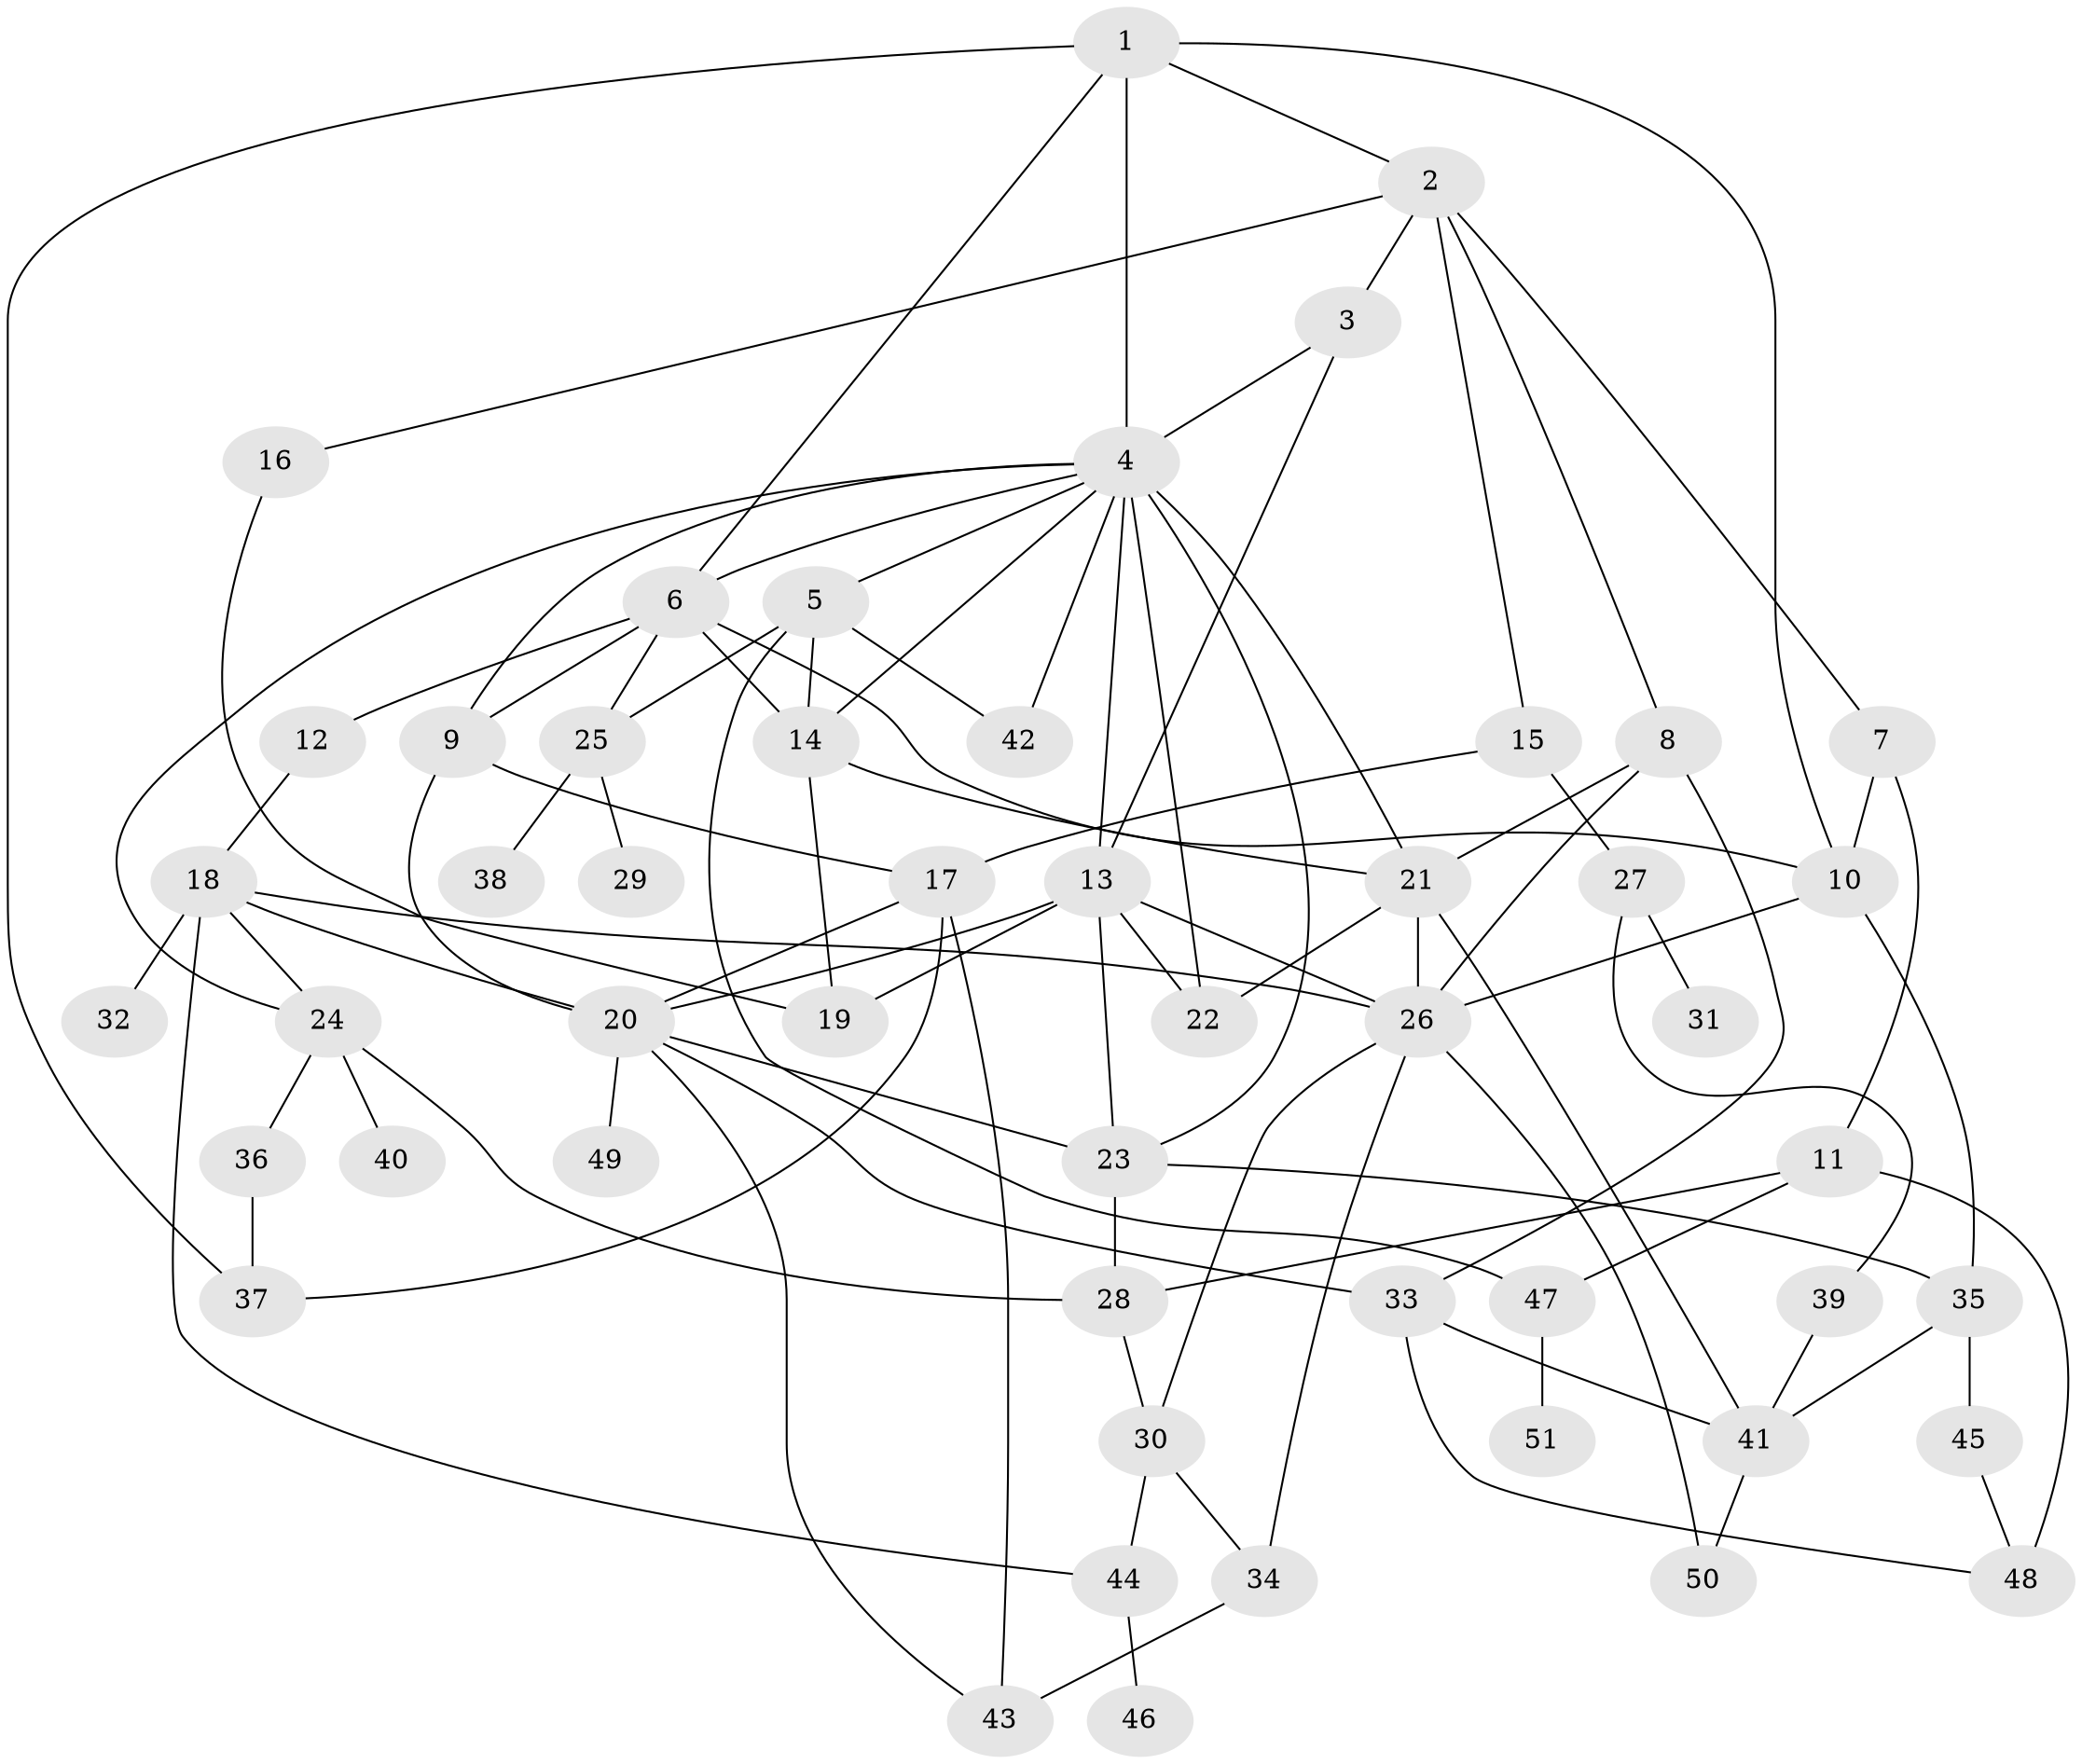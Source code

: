 // original degree distribution, {4: 0.19607843137254902, 7: 0.0196078431372549, 3: 0.24509803921568626, 5: 0.049019607843137254, 6: 0.0784313725490196, 2: 0.17647058823529413, 1: 0.23529411764705882}
// Generated by graph-tools (version 1.1) at 2025/34/03/09/25 02:34:20]
// undirected, 51 vertices, 95 edges
graph export_dot {
graph [start="1"]
  node [color=gray90,style=filled];
  1;
  2;
  3;
  4;
  5;
  6;
  7;
  8;
  9;
  10;
  11;
  12;
  13;
  14;
  15;
  16;
  17;
  18;
  19;
  20;
  21;
  22;
  23;
  24;
  25;
  26;
  27;
  28;
  29;
  30;
  31;
  32;
  33;
  34;
  35;
  36;
  37;
  38;
  39;
  40;
  41;
  42;
  43;
  44;
  45;
  46;
  47;
  48;
  49;
  50;
  51;
  1 -- 2 [weight=1.0];
  1 -- 4 [weight=1.0];
  1 -- 6 [weight=1.0];
  1 -- 10 [weight=1.0];
  1 -- 37 [weight=1.0];
  2 -- 3 [weight=1.0];
  2 -- 7 [weight=1.0];
  2 -- 8 [weight=1.0];
  2 -- 15 [weight=1.0];
  2 -- 16 [weight=1.0];
  3 -- 4 [weight=1.0];
  3 -- 13 [weight=1.0];
  4 -- 5 [weight=1.0];
  4 -- 6 [weight=1.0];
  4 -- 9 [weight=1.0];
  4 -- 13 [weight=2.0];
  4 -- 14 [weight=1.0];
  4 -- 21 [weight=2.0];
  4 -- 22 [weight=1.0];
  4 -- 23 [weight=1.0];
  4 -- 24 [weight=1.0];
  4 -- 42 [weight=1.0];
  5 -- 14 [weight=1.0];
  5 -- 25 [weight=1.0];
  5 -- 42 [weight=1.0];
  5 -- 47 [weight=1.0];
  6 -- 9 [weight=1.0];
  6 -- 10 [weight=1.0];
  6 -- 12 [weight=1.0];
  6 -- 14 [weight=1.0];
  6 -- 25 [weight=1.0];
  7 -- 10 [weight=1.0];
  7 -- 11 [weight=1.0];
  8 -- 21 [weight=1.0];
  8 -- 26 [weight=1.0];
  8 -- 33 [weight=1.0];
  9 -- 17 [weight=1.0];
  9 -- 20 [weight=1.0];
  10 -- 26 [weight=1.0];
  10 -- 35 [weight=1.0];
  11 -- 28 [weight=1.0];
  11 -- 47 [weight=1.0];
  11 -- 48 [weight=2.0];
  12 -- 18 [weight=1.0];
  13 -- 19 [weight=1.0];
  13 -- 20 [weight=1.0];
  13 -- 22 [weight=1.0];
  13 -- 23 [weight=1.0];
  13 -- 26 [weight=3.0];
  14 -- 19 [weight=1.0];
  14 -- 21 [weight=1.0];
  15 -- 17 [weight=1.0];
  15 -- 27 [weight=1.0];
  16 -- 19 [weight=1.0];
  17 -- 20 [weight=1.0];
  17 -- 37 [weight=1.0];
  17 -- 43 [weight=1.0];
  18 -- 20 [weight=1.0];
  18 -- 24 [weight=1.0];
  18 -- 26 [weight=1.0];
  18 -- 32 [weight=1.0];
  18 -- 44 [weight=1.0];
  20 -- 23 [weight=1.0];
  20 -- 33 [weight=1.0];
  20 -- 43 [weight=1.0];
  20 -- 49 [weight=1.0];
  21 -- 22 [weight=1.0];
  21 -- 26 [weight=1.0];
  21 -- 41 [weight=1.0];
  23 -- 28 [weight=1.0];
  23 -- 35 [weight=1.0];
  24 -- 28 [weight=1.0];
  24 -- 36 [weight=1.0];
  24 -- 40 [weight=1.0];
  25 -- 29 [weight=1.0];
  25 -- 38 [weight=1.0];
  26 -- 30 [weight=1.0];
  26 -- 34 [weight=1.0];
  26 -- 50 [weight=1.0];
  27 -- 31 [weight=1.0];
  27 -- 39 [weight=1.0];
  28 -- 30 [weight=1.0];
  30 -- 34 [weight=1.0];
  30 -- 44 [weight=1.0];
  33 -- 41 [weight=1.0];
  33 -- 48 [weight=1.0];
  34 -- 43 [weight=1.0];
  35 -- 41 [weight=1.0];
  35 -- 45 [weight=1.0];
  36 -- 37 [weight=1.0];
  39 -- 41 [weight=1.0];
  41 -- 50 [weight=1.0];
  44 -- 46 [weight=1.0];
  45 -- 48 [weight=1.0];
  47 -- 51 [weight=1.0];
}
